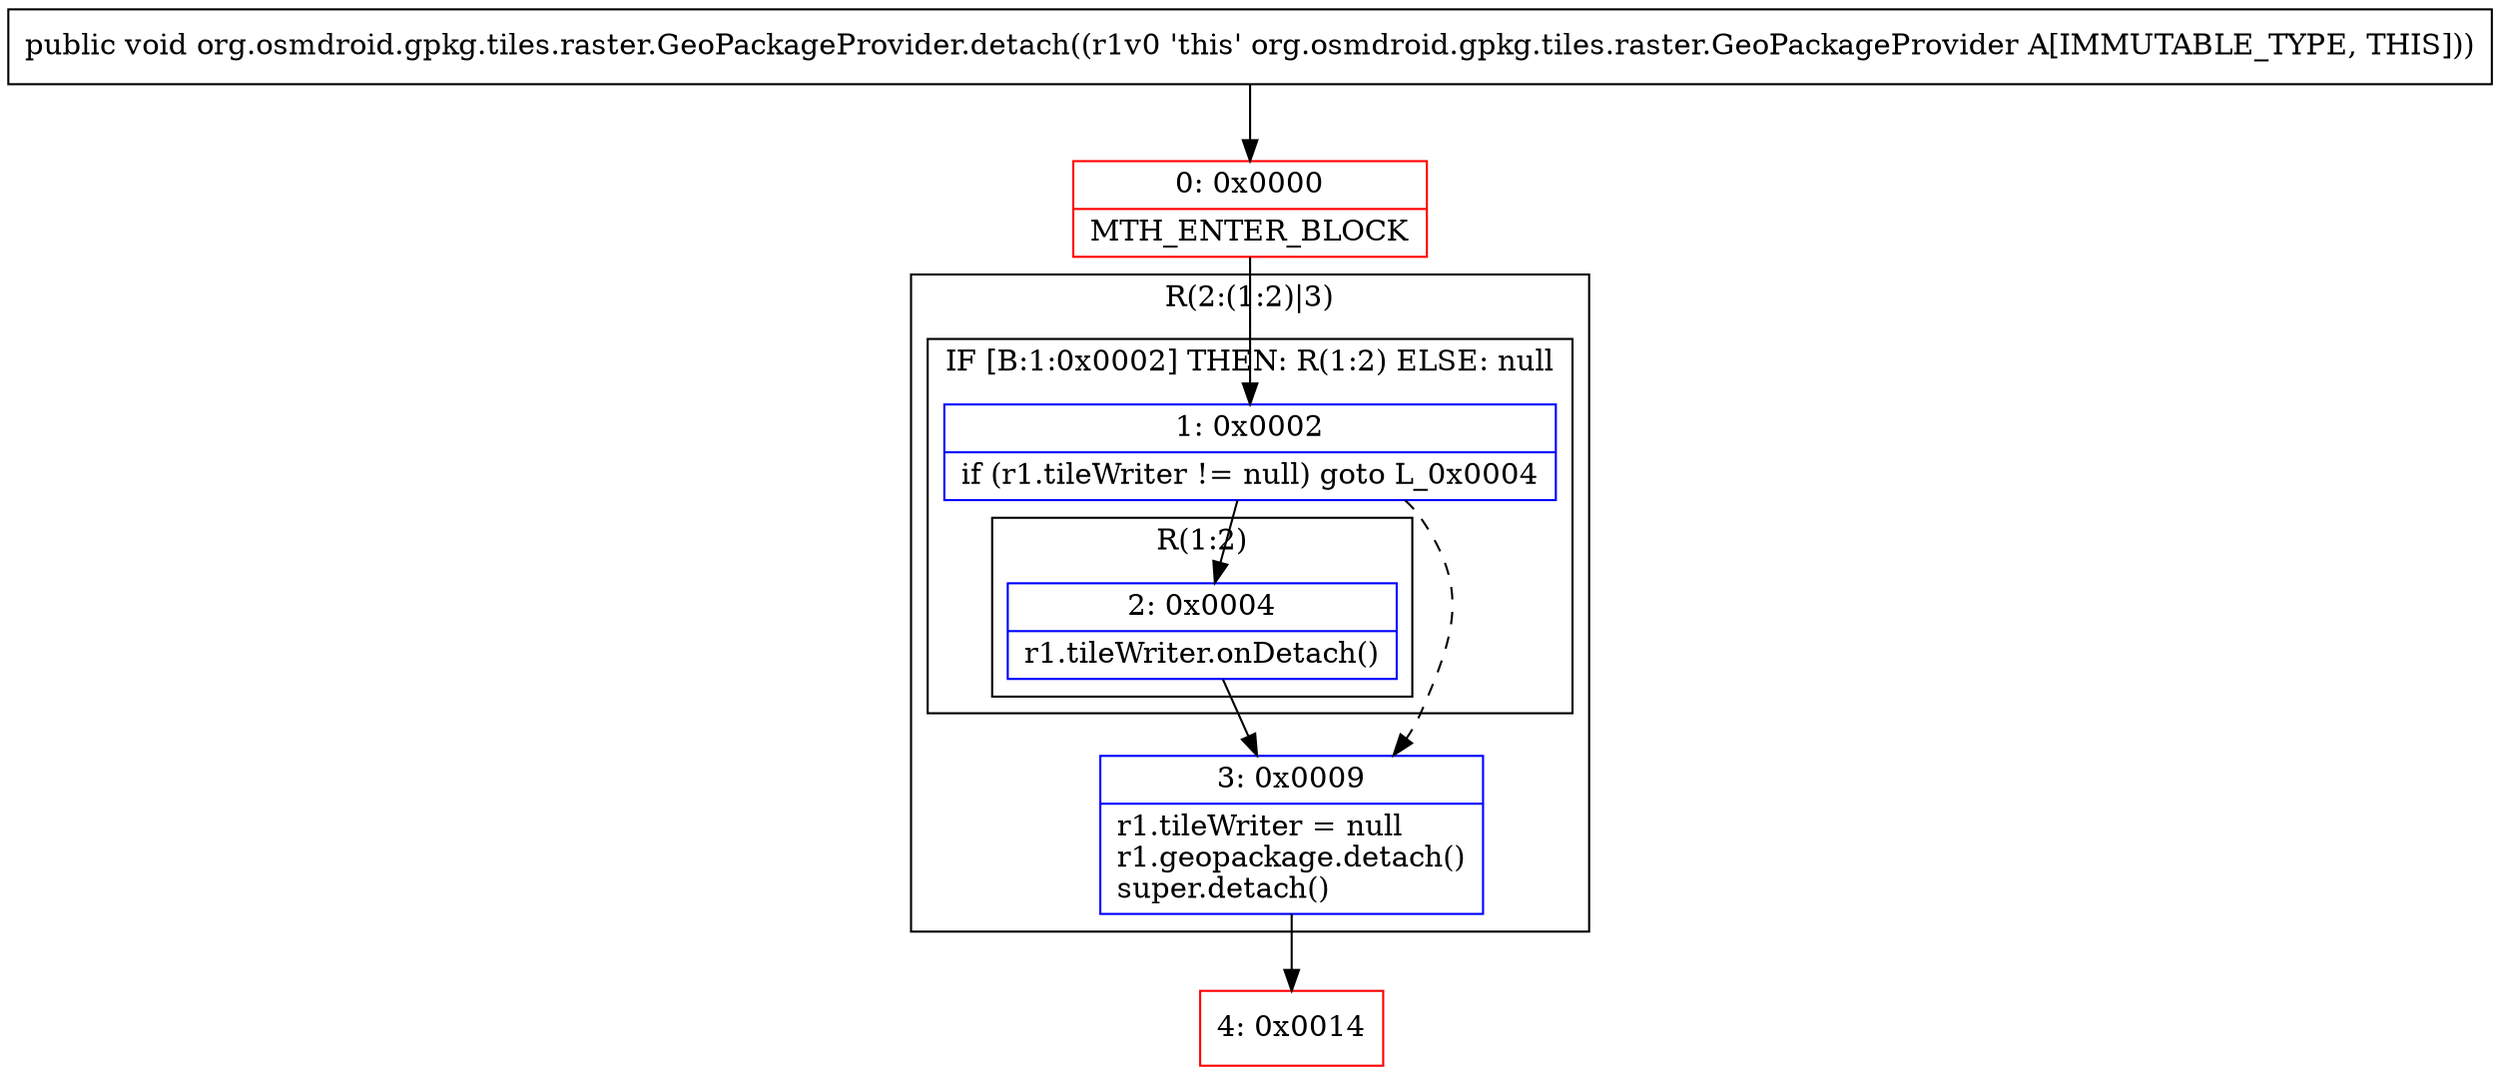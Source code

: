 digraph "CFG fororg.osmdroid.gpkg.tiles.raster.GeoPackageProvider.detach()V" {
subgraph cluster_Region_1875469524 {
label = "R(2:(1:2)|3)";
node [shape=record,color=blue];
subgraph cluster_IfRegion_358209554 {
label = "IF [B:1:0x0002] THEN: R(1:2) ELSE: null";
node [shape=record,color=blue];
Node_1 [shape=record,label="{1\:\ 0x0002|if (r1.tileWriter != null) goto L_0x0004\l}"];
subgraph cluster_Region_116801617 {
label = "R(1:2)";
node [shape=record,color=blue];
Node_2 [shape=record,label="{2\:\ 0x0004|r1.tileWriter.onDetach()\l}"];
}
}
Node_3 [shape=record,label="{3\:\ 0x0009|r1.tileWriter = null\lr1.geopackage.detach()\lsuper.detach()\l}"];
}
Node_0 [shape=record,color=red,label="{0\:\ 0x0000|MTH_ENTER_BLOCK\l}"];
Node_4 [shape=record,color=red,label="{4\:\ 0x0014}"];
MethodNode[shape=record,label="{public void org.osmdroid.gpkg.tiles.raster.GeoPackageProvider.detach((r1v0 'this' org.osmdroid.gpkg.tiles.raster.GeoPackageProvider A[IMMUTABLE_TYPE, THIS])) }"];
MethodNode -> Node_0;
Node_1 -> Node_2;
Node_1 -> Node_3[style=dashed];
Node_2 -> Node_3;
Node_3 -> Node_4;
Node_0 -> Node_1;
}

